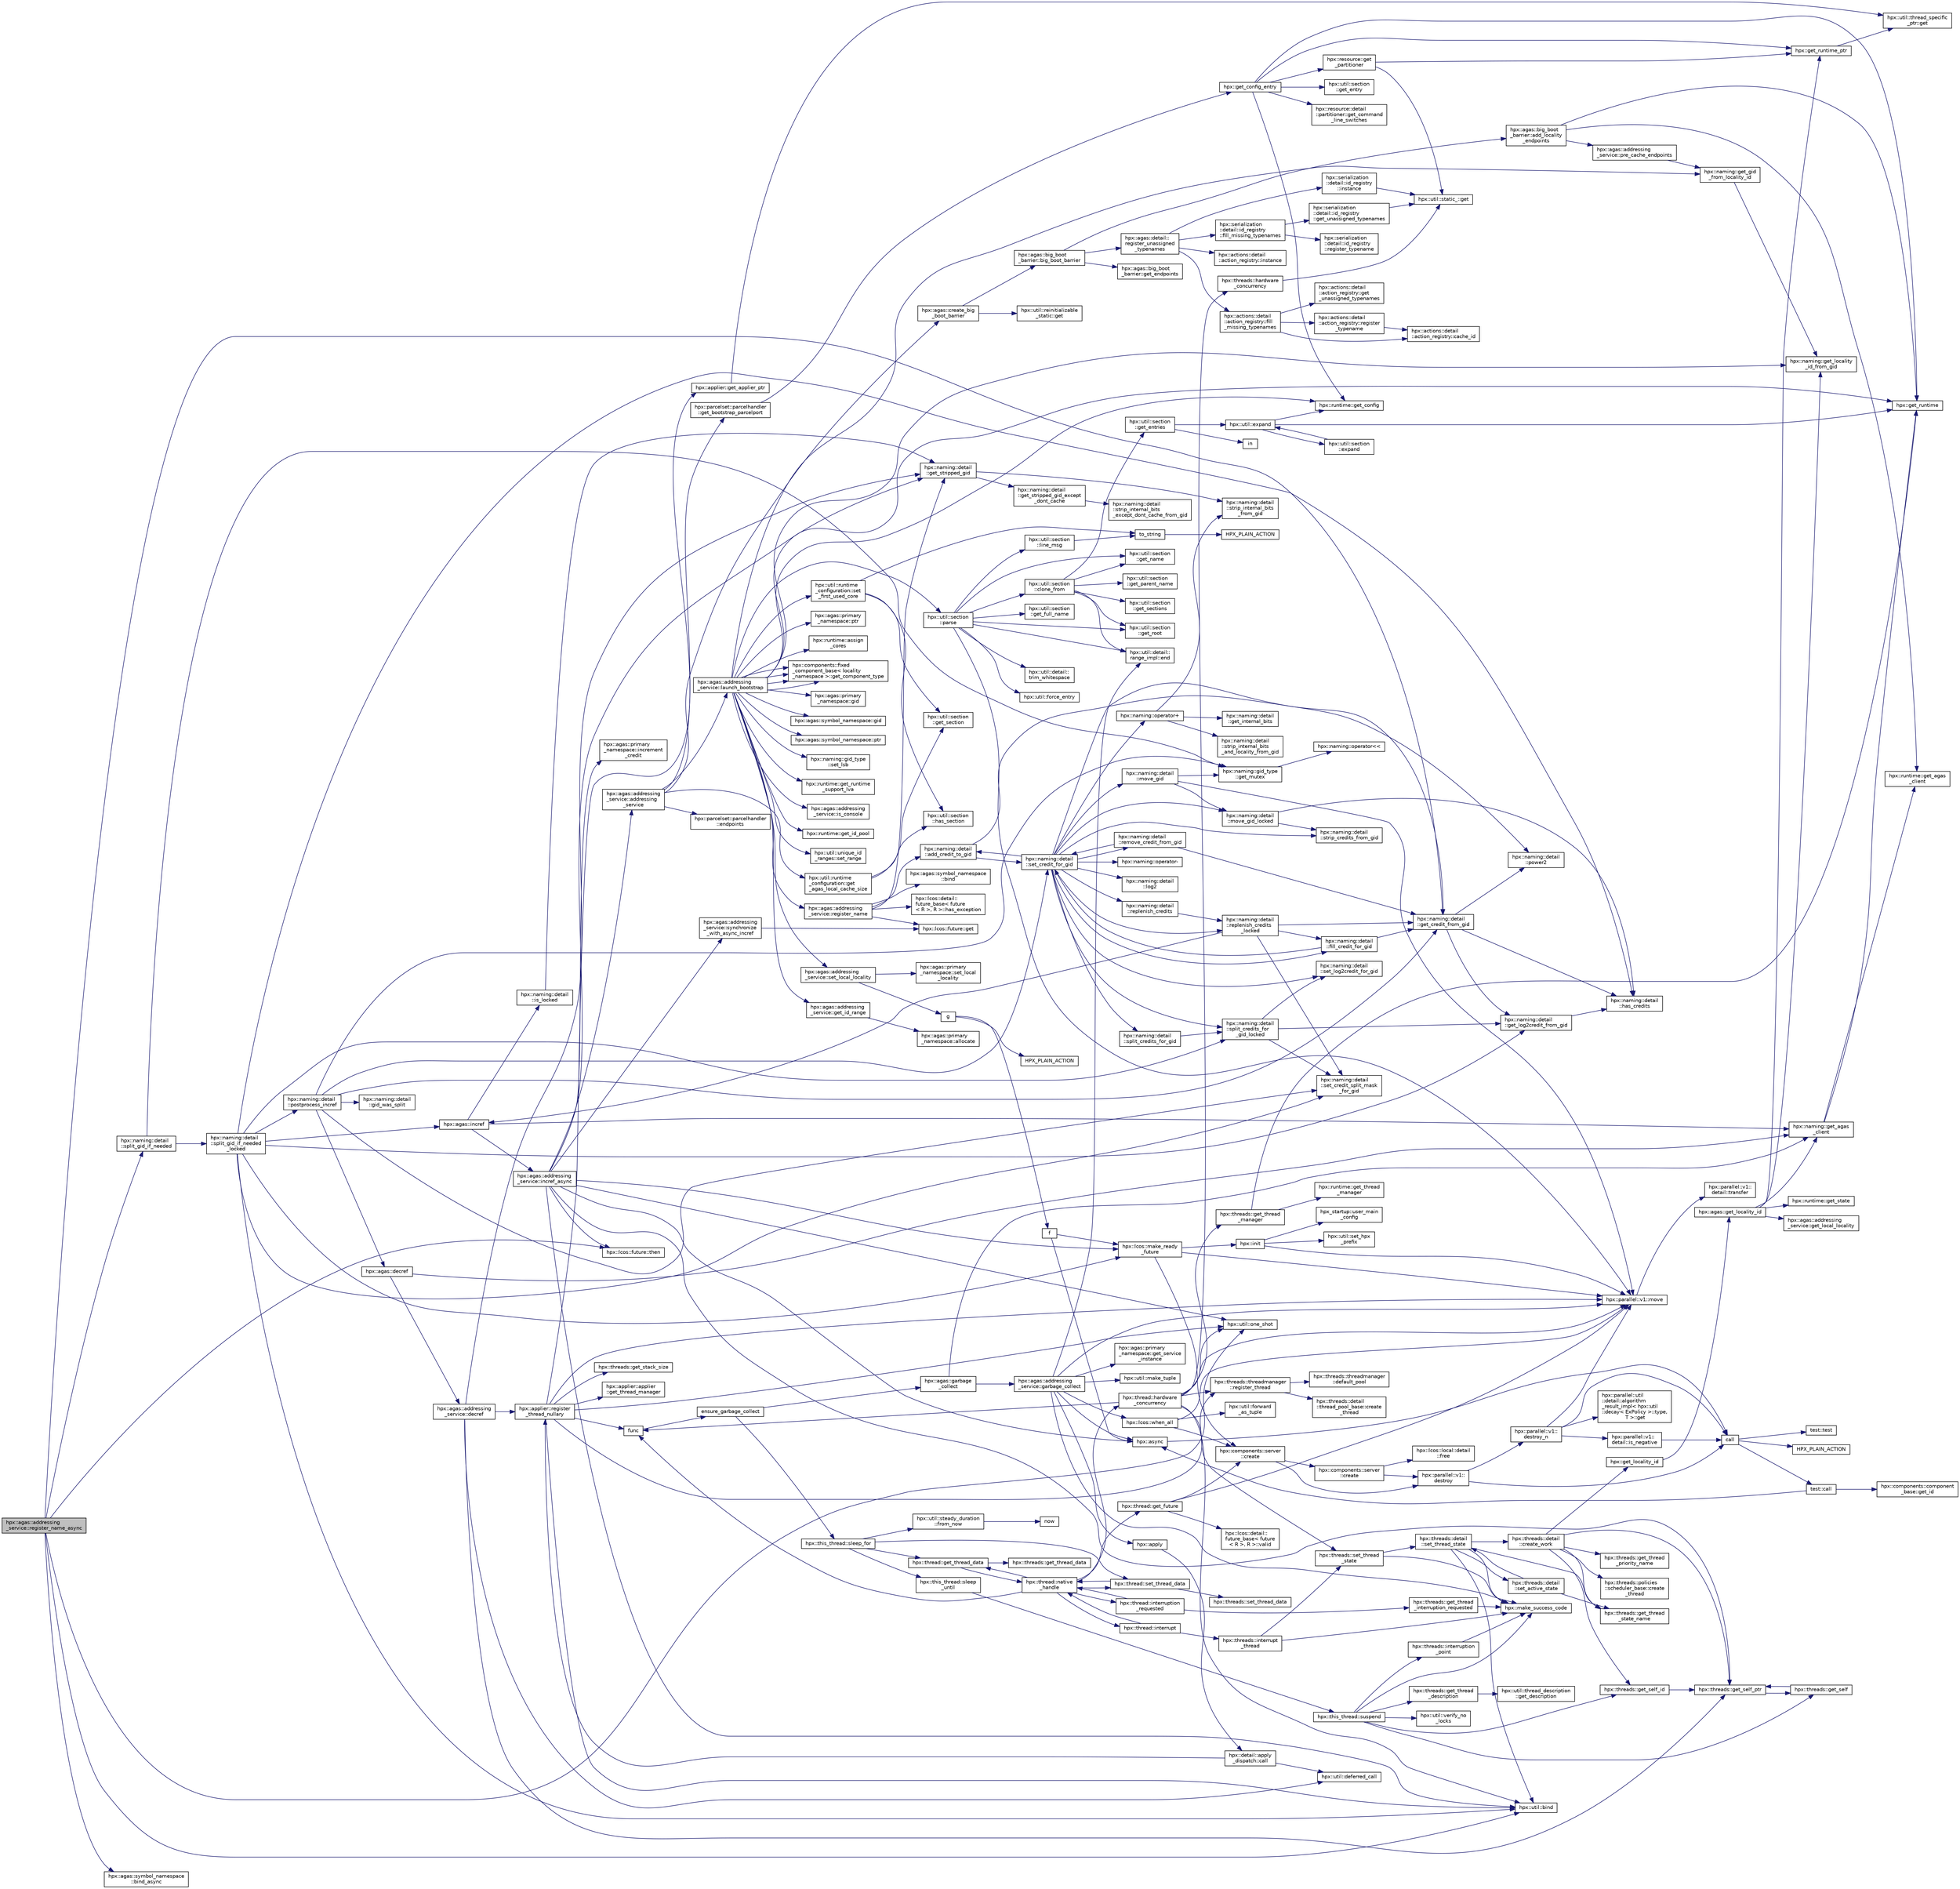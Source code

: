 digraph "hpx::agas::addressing_service::register_name_async"
{
  edge [fontname="Helvetica",fontsize="10",labelfontname="Helvetica",labelfontsize="10"];
  node [fontname="Helvetica",fontsize="10",shape=record];
  rankdir="LR";
  Node5585 [label="hpx::agas::addressing\l_service::register_name_async",height=0.2,width=0.4,color="black", fillcolor="grey75", style="filled", fontcolor="black"];
  Node5585 -> Node5586 [color="midnightblue",fontsize="10",style="solid",fontname="Helvetica"];
  Node5586 [label="hpx::naming::detail\l::split_gid_if_needed",height=0.2,width=0.4,color="black", fillcolor="white", style="filled",URL="$d5/d18/namespacehpx_1_1naming_1_1detail.html#a106949fcb9087fb6bdca67d048d6568f"];
  Node5586 -> Node5587 [color="midnightblue",fontsize="10",style="solid",fontname="Helvetica"];
  Node5587 [label="hpx::naming::gid_type\l::get_mutex",height=0.2,width=0.4,color="black", fillcolor="white", style="filled",URL="$d3/d67/structhpx_1_1naming_1_1gid__type.html#a25f1f7d247b4ec6e77e577400bbbc18f"];
  Node5587 -> Node5588 [color="midnightblue",fontsize="10",style="solid",fontname="Helvetica"];
  Node5588 [label="hpx::naming::operator\<\<",height=0.2,width=0.4,color="black", fillcolor="white", style="filled",URL="$d4/dc9/namespacehpx_1_1naming.html#ad9103d927583be9fcc218e045ad2a6e6"];
  Node5586 -> Node5589 [color="midnightblue",fontsize="10",style="solid",fontname="Helvetica"];
  Node5589 [label="hpx::naming::detail\l::split_gid_if_needed\l_locked",height=0.2,width=0.4,color="black", fillcolor="white", style="filled",URL="$d5/d18/namespacehpx_1_1naming_1_1detail.html#a8a41d874bb719f702a76d483293d9d56"];
  Node5589 -> Node5590 [color="midnightblue",fontsize="10",style="solid",fontname="Helvetica"];
  Node5590 [label="hpx::naming::detail\l::has_credits",height=0.2,width=0.4,color="black", fillcolor="white", style="filled",URL="$d5/d18/namespacehpx_1_1naming_1_1detail.html#afb823cf706d95f298c25af22fe39653b"];
  Node5589 -> Node5591 [color="midnightblue",fontsize="10",style="solid",fontname="Helvetica"];
  Node5591 [label="hpx::naming::detail\l::get_log2credit_from_gid",height=0.2,width=0.4,color="black", fillcolor="white", style="filled",URL="$d5/d18/namespacehpx_1_1naming_1_1detail.html#a65b5a75f9576e0c15d372d20f0ed37d0"];
  Node5591 -> Node5590 [color="midnightblue",fontsize="10",style="solid",fontname="Helvetica"];
  Node5589 -> Node5592 [color="midnightblue",fontsize="10",style="solid",fontname="Helvetica"];
  Node5592 [label="hpx::naming::detail\l::set_credit_split_mask\l_for_gid",height=0.2,width=0.4,color="black", fillcolor="white", style="filled",URL="$d5/d18/namespacehpx_1_1naming_1_1detail.html#a514fb4fd603d267bd438c27ea2fb1e7d"];
  Node5589 -> Node5593 [color="midnightblue",fontsize="10",style="solid",fontname="Helvetica"];
  Node5593 [label="hpx::agas::incref",height=0.2,width=0.4,color="black", fillcolor="white", style="filled",URL="$dc/d54/namespacehpx_1_1agas.html#aad81d2ea721c1a5692e243ef07bf164f"];
  Node5593 -> Node5594 [color="midnightblue",fontsize="10",style="solid",fontname="Helvetica"];
  Node5594 [label="hpx::naming::detail\l::is_locked",height=0.2,width=0.4,color="black", fillcolor="white", style="filled",URL="$d5/d18/namespacehpx_1_1naming_1_1detail.html#a721ab5a11bd11a37b0c905ea3fe0a6d7"];
  Node5594 -> Node5595 [color="midnightblue",fontsize="10",style="solid",fontname="Helvetica"];
  Node5595 [label="hpx::naming::detail\l::get_stripped_gid",height=0.2,width=0.4,color="black", fillcolor="white", style="filled",URL="$d5/d18/namespacehpx_1_1naming_1_1detail.html#ad3a849cb7ebd5dccf9aefadccc21dd89"];
  Node5595 -> Node5596 [color="midnightblue",fontsize="10",style="solid",fontname="Helvetica"];
  Node5596 [label="hpx::naming::detail\l::strip_internal_bits\l_from_gid",height=0.2,width=0.4,color="black", fillcolor="white", style="filled",URL="$d5/d18/namespacehpx_1_1naming_1_1detail.html#a95cca4d4bc82a9da3e804b225b03dfaf"];
  Node5595 -> Node5597 [color="midnightblue",fontsize="10",style="solid",fontname="Helvetica"];
  Node5597 [label="hpx::naming::detail\l::get_stripped_gid_except\l_dont_cache",height=0.2,width=0.4,color="black", fillcolor="white", style="filled",URL="$d5/d18/namespacehpx_1_1naming_1_1detail.html#a1ab848588112d0f7fac377a15692c9cc"];
  Node5597 -> Node5598 [color="midnightblue",fontsize="10",style="solid",fontname="Helvetica"];
  Node5598 [label="hpx::naming::detail\l::strip_internal_bits\l_except_dont_cache_from_gid",height=0.2,width=0.4,color="black", fillcolor="white", style="filled",URL="$d5/d18/namespacehpx_1_1naming_1_1detail.html#aabeb51a92376c6bfb9cf31bf9ff0c4cc"];
  Node5593 -> Node5599 [color="midnightblue",fontsize="10",style="solid",fontname="Helvetica"];
  Node5599 [label="hpx::naming::get_agas\l_client",height=0.2,width=0.4,color="black", fillcolor="white", style="filled",URL="$d4/dc9/namespacehpx_1_1naming.html#a0408fffd5d34b620712a801b0ae3b032"];
  Node5599 -> Node5600 [color="midnightblue",fontsize="10",style="solid",fontname="Helvetica"];
  Node5600 [label="hpx::get_runtime",height=0.2,width=0.4,color="black", fillcolor="white", style="filled",URL="$d8/d83/namespacehpx.html#aef902cc6c7dd3b9fbadf34d1e850a070"];
  Node5599 -> Node5601 [color="midnightblue",fontsize="10",style="solid",fontname="Helvetica"];
  Node5601 [label="hpx::runtime::get_agas\l_client",height=0.2,width=0.4,color="black", fillcolor="white", style="filled",URL="$d0/d7b/classhpx_1_1runtime.html#aeb5dddd30d6b9861669af8ad44d1a96a"];
  Node5593 -> Node5602 [color="midnightblue",fontsize="10",style="solid",fontname="Helvetica"];
  Node5602 [label="hpx::agas::addressing\l_service::incref_async",height=0.2,width=0.4,color="black", fillcolor="white", style="filled",URL="$db/d58/structhpx_1_1agas_1_1addressing__service.html#adae9df2634cf648f129f203c3678c1c1",tooltip="Increment the global reference count for the given id. "];
  Node5602 -> Node5595 [color="midnightblue",fontsize="10",style="solid",fontname="Helvetica"];
  Node5602 -> Node5603 [color="midnightblue",fontsize="10",style="solid",fontname="Helvetica"];
  Node5603 [label="hpx::threads::get_self_ptr",height=0.2,width=0.4,color="black", fillcolor="white", style="filled",URL="$d7/d28/namespacehpx_1_1threads.html#a22877ae347ad884cde3a51397dad6c53"];
  Node5603 -> Node5604 [color="midnightblue",fontsize="10",style="solid",fontname="Helvetica"];
  Node5604 [label="hpx::threads::get_self",height=0.2,width=0.4,color="black", fillcolor="white", style="filled",URL="$d7/d28/namespacehpx_1_1threads.html#a07daf4d6d29233f20d66d41ab7b5b8e8"];
  Node5604 -> Node5603 [color="midnightblue",fontsize="10",style="solid",fontname="Helvetica"];
  Node5602 -> Node5605 [color="midnightblue",fontsize="10",style="solid",fontname="Helvetica"];
  Node5605 [label="hpx::agas::addressing\l_service::addressing\l_service",height=0.2,width=0.4,color="black", fillcolor="white", style="filled",URL="$db/d58/structhpx_1_1agas_1_1addressing__service.html#a4cd885b12c530009f44f7372c197d54f"];
  Node5605 -> Node5606 [color="midnightblue",fontsize="10",style="solid",fontname="Helvetica"];
  Node5606 [label="hpx::util::runtime\l_configuration::get\l_agas_local_cache_size",height=0.2,width=0.4,color="black", fillcolor="white", style="filled",URL="$d8/d70/classhpx_1_1util_1_1runtime__configuration.html#a5fc409d10bc5e063fde7992fb2d8eefe"];
  Node5606 -> Node5607 [color="midnightblue",fontsize="10",style="solid",fontname="Helvetica"];
  Node5607 [label="hpx::util::section\l::has_section",height=0.2,width=0.4,color="black", fillcolor="white", style="filled",URL="$dd/de4/classhpx_1_1util_1_1section.html#a2ef0091925e5c2e3fda235bff644cdb4"];
  Node5606 -> Node5608 [color="midnightblue",fontsize="10",style="solid",fontname="Helvetica"];
  Node5608 [label="hpx::util::section\l::get_section",height=0.2,width=0.4,color="black", fillcolor="white", style="filled",URL="$dd/de4/classhpx_1_1util_1_1section.html#a3506cc01fb5453b2176f4747352c5517"];
  Node5605 -> Node5609 [color="midnightblue",fontsize="10",style="solid",fontname="Helvetica"];
  Node5609 [label="hpx::parcelset::parcelhandler\l::get_bootstrap_parcelport",height=0.2,width=0.4,color="black", fillcolor="white", style="filled",URL="$d4/d2f/classhpx_1_1parcelset_1_1parcelhandler.html#aac412291f000080f2496f288b97b7859"];
  Node5609 -> Node5610 [color="midnightblue",fontsize="10",style="solid",fontname="Helvetica"];
  Node5610 [label="hpx::get_config_entry",height=0.2,width=0.4,color="black", fillcolor="white", style="filled",URL="$d8/d83/namespacehpx.html#a097240e6744bc8905f708932da401835",tooltip="Retrieve the string value of a configuration entry given by key. "];
  Node5610 -> Node5611 [color="midnightblue",fontsize="10",style="solid",fontname="Helvetica"];
  Node5611 [label="hpx::get_runtime_ptr",height=0.2,width=0.4,color="black", fillcolor="white", style="filled",URL="$d8/d83/namespacehpx.html#af29daf2bb3e01b4d6495a1742b6cce64"];
  Node5611 -> Node5612 [color="midnightblue",fontsize="10",style="solid",fontname="Helvetica"];
  Node5612 [label="hpx::util::thread_specific\l_ptr::get",height=0.2,width=0.4,color="black", fillcolor="white", style="filled",URL="$d4/d4c/structhpx_1_1util_1_1thread__specific__ptr.html#a3b27d8520710478aa41d1f74206bdba9"];
  Node5610 -> Node5600 [color="midnightblue",fontsize="10",style="solid",fontname="Helvetica"];
  Node5610 -> Node5613 [color="midnightblue",fontsize="10",style="solid",fontname="Helvetica"];
  Node5613 [label="hpx::runtime::get_config",height=0.2,width=0.4,color="black", fillcolor="white", style="filled",URL="$d0/d7b/classhpx_1_1runtime.html#a0bfe0241e54b1fe1dd4ec181d944de43",tooltip="access configuration information "];
  Node5610 -> Node5614 [color="midnightblue",fontsize="10",style="solid",fontname="Helvetica"];
  Node5614 [label="hpx::util::section\l::get_entry",height=0.2,width=0.4,color="black", fillcolor="white", style="filled",URL="$dd/de4/classhpx_1_1util_1_1section.html#a02ac2ca2a4490347405dec03df46af88"];
  Node5610 -> Node5615 [color="midnightblue",fontsize="10",style="solid",fontname="Helvetica"];
  Node5615 [label="hpx::resource::get\l_partitioner",height=0.2,width=0.4,color="black", fillcolor="white", style="filled",URL="$dd/da5/namespacehpx_1_1resource.html#af91354c369d9a22a00581d6b6da7d0ee"];
  Node5615 -> Node5616 [color="midnightblue",fontsize="10",style="solid",fontname="Helvetica"];
  Node5616 [label="hpx::util::static_::get",height=0.2,width=0.4,color="black", fillcolor="white", style="filled",URL="$d3/dbb/structhpx_1_1util_1_1static__.html#a2967c633948a3bf17a3b5405ef5a8318"];
  Node5615 -> Node5611 [color="midnightblue",fontsize="10",style="solid",fontname="Helvetica"];
  Node5610 -> Node5617 [color="midnightblue",fontsize="10",style="solid",fontname="Helvetica"];
  Node5617 [label="hpx::resource::detail\l::partitioner::get_command\l_line_switches",height=0.2,width=0.4,color="black", fillcolor="white", style="filled",URL="$d0/dab/classhpx_1_1resource_1_1detail_1_1partitioner.html#a16fe01dd59b2c89bd556788b5713522e"];
  Node5605 -> Node5618 [color="midnightblue",fontsize="10",style="solid",fontname="Helvetica"];
  Node5618 [label="hpx::agas::create_big\l_boot_barrier",height=0.2,width=0.4,color="black", fillcolor="white", style="filled",URL="$dc/d54/namespacehpx_1_1agas.html#a272f64deb448ea9613501a5b3458a57f"];
  Node5618 -> Node5619 [color="midnightblue",fontsize="10",style="solid",fontname="Helvetica"];
  Node5619 [label="hpx::util::reinitializable\l_static::get",height=0.2,width=0.4,color="black", fillcolor="white", style="filled",URL="$d2/db7/structhpx_1_1util_1_1reinitializable__static.html#a2c616d22a193ed9d3b0b58d4203b3809"];
  Node5618 -> Node5620 [color="midnightblue",fontsize="10",style="solid",fontname="Helvetica"];
  Node5620 [label="hpx::agas::big_boot\l_barrier::big_boot_barrier",height=0.2,width=0.4,color="black", fillcolor="white", style="filled",URL="$d8/db6/structhpx_1_1agas_1_1big__boot__barrier.html#ab00f39b77e1ae054dddeab796ac49a07"];
  Node5620 -> Node5621 [color="midnightblue",fontsize="10",style="solid",fontname="Helvetica"];
  Node5621 [label="hpx::agas::detail::\lregister_unassigned\l_typenames",height=0.2,width=0.4,color="black", fillcolor="white", style="filled",URL="$dd/dd0/namespacehpx_1_1agas_1_1detail.html#a69a4d9fbe321b26f2eeeacaae98c05bb"];
  Node5621 -> Node5622 [color="midnightblue",fontsize="10",style="solid",fontname="Helvetica"];
  Node5622 [label="hpx::serialization\l::detail::id_registry\l::instance",height=0.2,width=0.4,color="black", fillcolor="white", style="filled",URL="$dc/d9a/classhpx_1_1serialization_1_1detail_1_1id__registry.html#ab5118609f28337b2a71e7ac63399a2dc"];
  Node5622 -> Node5616 [color="midnightblue",fontsize="10",style="solid",fontname="Helvetica"];
  Node5621 -> Node5623 [color="midnightblue",fontsize="10",style="solid",fontname="Helvetica"];
  Node5623 [label="hpx::serialization\l::detail::id_registry\l::fill_missing_typenames",height=0.2,width=0.4,color="black", fillcolor="white", style="filled",URL="$dc/d9a/classhpx_1_1serialization_1_1detail_1_1id__registry.html#a80cd98a900de5a5347cf51ab710ed1be"];
  Node5623 -> Node5624 [color="midnightblue",fontsize="10",style="solid",fontname="Helvetica"];
  Node5624 [label="hpx::serialization\l::detail::id_registry\l::get_unassigned_typenames",height=0.2,width=0.4,color="black", fillcolor="white", style="filled",URL="$dc/d9a/classhpx_1_1serialization_1_1detail_1_1id__registry.html#a667f38001517e0031e3421b1f6719baf"];
  Node5624 -> Node5616 [color="midnightblue",fontsize="10",style="solid",fontname="Helvetica"];
  Node5623 -> Node5625 [color="midnightblue",fontsize="10",style="solid",fontname="Helvetica"];
  Node5625 [label="hpx::serialization\l::detail::id_registry\l::register_typename",height=0.2,width=0.4,color="black", fillcolor="white", style="filled",URL="$dc/d9a/classhpx_1_1serialization_1_1detail_1_1id__registry.html#a3ecf46288bd104ca800605842a269fd6"];
  Node5621 -> Node5626 [color="midnightblue",fontsize="10",style="solid",fontname="Helvetica"];
  Node5626 [label="hpx::actions::detail\l::action_registry::instance",height=0.2,width=0.4,color="black", fillcolor="white", style="filled",URL="$d6/d07/structhpx_1_1actions_1_1detail_1_1action__registry.html#a4d8a8074f8a91fdc5a62e8067ef6472c"];
  Node5621 -> Node5627 [color="midnightblue",fontsize="10",style="solid",fontname="Helvetica"];
  Node5627 [label="hpx::actions::detail\l::action_registry::fill\l_missing_typenames",height=0.2,width=0.4,color="black", fillcolor="white", style="filled",URL="$d6/d07/structhpx_1_1actions_1_1detail_1_1action__registry.html#ad0b2659af6636d76d4b39d64eac81e3c"];
  Node5627 -> Node5628 [color="midnightblue",fontsize="10",style="solid",fontname="Helvetica"];
  Node5628 [label="hpx::actions::detail\l::action_registry::get\l_unassigned_typenames",height=0.2,width=0.4,color="black", fillcolor="white", style="filled",URL="$d6/d07/structhpx_1_1actions_1_1detail_1_1action__registry.html#a5216619c74ba5ee2d7a82626fe3f42cd"];
  Node5627 -> Node5629 [color="midnightblue",fontsize="10",style="solid",fontname="Helvetica"];
  Node5629 [label="hpx::actions::detail\l::action_registry::register\l_typename",height=0.2,width=0.4,color="black", fillcolor="white", style="filled",URL="$d6/d07/structhpx_1_1actions_1_1detail_1_1action__registry.html#a7352d14b8ad4d97a880c8ff247f0e04a"];
  Node5629 -> Node5630 [color="midnightblue",fontsize="10",style="solid",fontname="Helvetica"];
  Node5630 [label="hpx::actions::detail\l::action_registry::cache_id",height=0.2,width=0.4,color="black", fillcolor="white", style="filled",URL="$d6/d07/structhpx_1_1actions_1_1detail_1_1action__registry.html#a241539d91aa05a0cb41e6949b4f7ffb6"];
  Node5627 -> Node5630 [color="midnightblue",fontsize="10",style="solid",fontname="Helvetica"];
  Node5620 -> Node5631 [color="midnightblue",fontsize="10",style="solid",fontname="Helvetica"];
  Node5631 [label="hpx::agas::big_boot\l_barrier::add_locality\l_endpoints",height=0.2,width=0.4,color="black", fillcolor="white", style="filled",URL="$d8/db6/structhpx_1_1agas_1_1big__boot__barrier.html#aedb4d5066f5ee188b4b2e7476bde8f35"];
  Node5631 -> Node5600 [color="midnightblue",fontsize="10",style="solid",fontname="Helvetica"];
  Node5631 -> Node5601 [color="midnightblue",fontsize="10",style="solid",fontname="Helvetica"];
  Node5631 -> Node5632 [color="midnightblue",fontsize="10",style="solid",fontname="Helvetica"];
  Node5632 [label="hpx::agas::addressing\l_service::pre_cache_endpoints",height=0.2,width=0.4,color="black", fillcolor="white", style="filled",URL="$db/d58/structhpx_1_1agas_1_1addressing__service.html#a9384e7f70c49705ea11e55718c144ee4"];
  Node5632 -> Node5633 [color="midnightblue",fontsize="10",style="solid",fontname="Helvetica"];
  Node5633 [label="hpx::naming::get_gid\l_from_locality_id",height=0.2,width=0.4,color="black", fillcolor="white", style="filled",URL="$d4/dc9/namespacehpx_1_1naming.html#ae50a3ecdb5854b6a25a556ebc9830541"];
  Node5633 -> Node5634 [color="midnightblue",fontsize="10",style="solid",fontname="Helvetica"];
  Node5634 [label="hpx::naming::get_locality\l_id_from_gid",height=0.2,width=0.4,color="black", fillcolor="white", style="filled",URL="$d4/dc9/namespacehpx_1_1naming.html#a7fd43037784560bd04fda9b49e33529f"];
  Node5620 -> Node5635 [color="midnightblue",fontsize="10",style="solid",fontname="Helvetica"];
  Node5635 [label="hpx::agas::big_boot\l_barrier::get_endpoints",height=0.2,width=0.4,color="black", fillcolor="white", style="filled",URL="$d8/db6/structhpx_1_1agas_1_1big__boot__barrier.html#a019606b912a47e77062cd7de28adb428"];
  Node5605 -> Node5636 [color="midnightblue",fontsize="10",style="solid",fontname="Helvetica"];
  Node5636 [label="hpx::parcelset::parcelhandler\l::endpoints",height=0.2,width=0.4,color="black", fillcolor="white", style="filled",URL="$d4/d2f/classhpx_1_1parcelset_1_1parcelhandler.html#a7a79973ee047c9a655e7517b89d78558",tooltip="return the endpoints associated with this parcelhandler "];
  Node5605 -> Node5637 [color="midnightblue",fontsize="10",style="solid",fontname="Helvetica"];
  Node5637 [label="hpx::agas::addressing\l_service::launch_bootstrap",height=0.2,width=0.4,color="black", fillcolor="white", style="filled",URL="$db/d58/structhpx_1_1agas_1_1addressing__service.html#a664380be3597d3ca31677b2ae5800e76"];
  Node5637 -> Node5638 [color="midnightblue",fontsize="10",style="solid",fontname="Helvetica"];
  Node5638 [label="hpx::agas::primary\l_namespace::ptr",height=0.2,width=0.4,color="black", fillcolor="white", style="filled",URL="$d1/d43/structhpx_1_1agas_1_1primary__namespace.html#a977601f2c79f10b3aef3db56fb3aad0d"];
  Node5637 -> Node5600 [color="midnightblue",fontsize="10",style="solid",fontname="Helvetica"];
  Node5637 -> Node5633 [color="midnightblue",fontsize="10",style="solid",fontname="Helvetica"];
  Node5637 -> Node5639 [color="midnightblue",fontsize="10",style="solid",fontname="Helvetica"];
  Node5639 [label="hpx::agas::addressing\l_service::set_local_locality",height=0.2,width=0.4,color="black", fillcolor="white", style="filled",URL="$db/d58/structhpx_1_1agas_1_1addressing__service.html#a262a9982f31caacd5c605b643f2cc081"];
  Node5639 -> Node5640 [color="midnightblue",fontsize="10",style="solid",fontname="Helvetica"];
  Node5640 [label="g",height=0.2,width=0.4,color="black", fillcolor="white", style="filled",URL="$da/d17/cxx11__noexcept_8cpp.html#a96f5ebe659f57f5faa7343c54f8ea39a"];
  Node5640 -> Node5641 [color="midnightblue",fontsize="10",style="solid",fontname="Helvetica"];
  Node5641 [label="f",height=0.2,width=0.4,color="black", fillcolor="white", style="filled",URL="$d4/d13/async__unwrap__1037_8cpp.html#a02a6b0b4f77af9f69a841dc8262b0cd0"];
  Node5641 -> Node5642 [color="midnightblue",fontsize="10",style="solid",fontname="Helvetica"];
  Node5642 [label="hpx::async",height=0.2,width=0.4,color="black", fillcolor="white", style="filled",URL="$d8/d83/namespacehpx.html#acb7d8e37b73b823956ce144f9a57eaa4"];
  Node5642 -> Node5643 [color="midnightblue",fontsize="10",style="solid",fontname="Helvetica"];
  Node5643 [label="call",height=0.2,width=0.4,color="black", fillcolor="white", style="filled",URL="$d2/d67/promise__1620_8cpp.html#a58357f0b82bc761e1d0b9091ed563a70"];
  Node5643 -> Node5644 [color="midnightblue",fontsize="10",style="solid",fontname="Helvetica"];
  Node5644 [label="test::test",height=0.2,width=0.4,color="black", fillcolor="white", style="filled",URL="$d8/d89/structtest.html#ab42d5ece712d716b04cb3f686f297a26"];
  Node5643 -> Node5645 [color="midnightblue",fontsize="10",style="solid",fontname="Helvetica"];
  Node5645 [label="HPX_PLAIN_ACTION",height=0.2,width=0.4,color="black", fillcolor="white", style="filled",URL="$d2/d67/promise__1620_8cpp.html#ab96aab827a4b1fcaf66cfe0ba83fef23"];
  Node5643 -> Node5646 [color="midnightblue",fontsize="10",style="solid",fontname="Helvetica"];
  Node5646 [label="test::call",height=0.2,width=0.4,color="black", fillcolor="white", style="filled",URL="$d8/d89/structtest.html#aeb29e7ed6518b9426ccf1344c52620ae"];
  Node5646 -> Node5642 [color="midnightblue",fontsize="10",style="solid",fontname="Helvetica"];
  Node5646 -> Node5647 [color="midnightblue",fontsize="10",style="solid",fontname="Helvetica"];
  Node5647 [label="hpx::components::component\l_base::get_id",height=0.2,width=0.4,color="black", fillcolor="white", style="filled",URL="$d2/de6/classhpx_1_1components_1_1component__base.html#a4c8fd93514039bdf01c48d66d82b19cd"];
  Node5641 -> Node5648 [color="midnightblue",fontsize="10",style="solid",fontname="Helvetica"];
  Node5648 [label="hpx::lcos::make_ready\l_future",height=0.2,width=0.4,color="black", fillcolor="white", style="filled",URL="$d2/dc9/namespacehpx_1_1lcos.html#a42997564ddfde91d475b8a2cea8f53e4"];
  Node5648 -> Node5649 [color="midnightblue",fontsize="10",style="solid",fontname="Helvetica"];
  Node5649 [label="hpx::init",height=0.2,width=0.4,color="black", fillcolor="white", style="filled",URL="$d8/d83/namespacehpx.html#a3c694ea960b47c56b33351ba16e3d76b",tooltip="Main entry point for launching the HPX runtime system. "];
  Node5649 -> Node5650 [color="midnightblue",fontsize="10",style="solid",fontname="Helvetica"];
  Node5650 [label="hpx::util::set_hpx\l_prefix",height=0.2,width=0.4,color="black", fillcolor="white", style="filled",URL="$df/dad/namespacehpx_1_1util.html#ae40a23c1ba0a48d9304dcf717a95793e"];
  Node5649 -> Node5651 [color="midnightblue",fontsize="10",style="solid",fontname="Helvetica"];
  Node5651 [label="hpx_startup::user_main\l_config",height=0.2,width=0.4,color="black", fillcolor="white", style="filled",URL="$d3/dd2/namespacehpx__startup.html#aaac571d88bd3912a4225a23eb3261637"];
  Node5649 -> Node5652 [color="midnightblue",fontsize="10",style="solid",fontname="Helvetica"];
  Node5652 [label="hpx::parallel::v1::move",height=0.2,width=0.4,color="black", fillcolor="white", style="filled",URL="$db/db9/namespacehpx_1_1parallel_1_1v1.html#aa7c4ede081ce786c9d1eb1adff495cfc"];
  Node5652 -> Node5653 [color="midnightblue",fontsize="10",style="solid",fontname="Helvetica"];
  Node5653 [label="hpx::parallel::v1::\ldetail::transfer",height=0.2,width=0.4,color="black", fillcolor="white", style="filled",URL="$d2/ddd/namespacehpx_1_1parallel_1_1v1_1_1detail.html#ab1b56a05e1885ca7cc7ffa1804dd2f3c"];
  Node5648 -> Node5654 [color="midnightblue",fontsize="10",style="solid",fontname="Helvetica"];
  Node5654 [label="hpx::components::server\l::create",height=0.2,width=0.4,color="black", fillcolor="white", style="filled",URL="$d2/da2/namespacehpx_1_1components_1_1server.html#ac776c89f3d68ceb910e8cee9fa937ab4",tooltip="Create arrays of components using their default constructor. "];
  Node5654 -> Node5655 [color="midnightblue",fontsize="10",style="solid",fontname="Helvetica"];
  Node5655 [label="hpx::components::server\l::create",height=0.2,width=0.4,color="black", fillcolor="white", style="filled",URL="$d2/da2/namespacehpx_1_1components_1_1server.html#a77d26de181c97b444565e230577981bd"];
  Node5655 -> Node5656 [color="midnightblue",fontsize="10",style="solid",fontname="Helvetica"];
  Node5656 [label="hpx::lcos::local::detail\l::free",height=0.2,width=0.4,color="black", fillcolor="white", style="filled",URL="$d4/dcb/namespacehpx_1_1lcos_1_1local_1_1detail.html#a55a940f019734e9bb045dc123cd80e48"];
  Node5655 -> Node5657 [color="midnightblue",fontsize="10",style="solid",fontname="Helvetica"];
  Node5657 [label="hpx::parallel::v1::\ldestroy",height=0.2,width=0.4,color="black", fillcolor="white", style="filled",URL="$db/db9/namespacehpx_1_1parallel_1_1v1.html#acf303558375048e8a7cc9a2c2e09477f"];
  Node5657 -> Node5643 [color="midnightblue",fontsize="10",style="solid",fontname="Helvetica"];
  Node5657 -> Node5658 [color="midnightblue",fontsize="10",style="solid",fontname="Helvetica"];
  Node5658 [label="hpx::parallel::v1::\ldestroy_n",height=0.2,width=0.4,color="black", fillcolor="white", style="filled",URL="$db/db9/namespacehpx_1_1parallel_1_1v1.html#a71d0691132a300690163f5636bcd5bd3"];
  Node5658 -> Node5659 [color="midnightblue",fontsize="10",style="solid",fontname="Helvetica"];
  Node5659 [label="hpx::parallel::v1::\ldetail::is_negative",height=0.2,width=0.4,color="black", fillcolor="white", style="filled",URL="$d2/ddd/namespacehpx_1_1parallel_1_1v1_1_1detail.html#adf2e40fc4b20ad0fd442ee3118a4d527"];
  Node5659 -> Node5643 [color="midnightblue",fontsize="10",style="solid",fontname="Helvetica"];
  Node5658 -> Node5660 [color="midnightblue",fontsize="10",style="solid",fontname="Helvetica"];
  Node5660 [label="hpx::parallel::util\l::detail::algorithm\l_result_impl\< hpx::util\l::decay\< ExPolicy \>::type,\l T \>::get",height=0.2,width=0.4,color="black", fillcolor="white", style="filled",URL="$d2/d42/structhpx_1_1parallel_1_1util_1_1detail_1_1algorithm__result__impl.html#ab5b051e8ec74eff5e0e62fd63f5d377e"];
  Node5658 -> Node5652 [color="midnightblue",fontsize="10",style="solid",fontname="Helvetica"];
  Node5658 -> Node5643 [color="midnightblue",fontsize="10",style="solid",fontname="Helvetica"];
  Node5654 -> Node5657 [color="midnightblue",fontsize="10",style="solid",fontname="Helvetica"];
  Node5648 -> Node5652 [color="midnightblue",fontsize="10",style="solid",fontname="Helvetica"];
  Node5640 -> Node5661 [color="midnightblue",fontsize="10",style="solid",fontname="Helvetica"];
  Node5661 [label="HPX_PLAIN_ACTION",height=0.2,width=0.4,color="black", fillcolor="white", style="filled",URL="$d4/d13/async__unwrap__1037_8cpp.html#ab5991a65409f0229f564e4935bd7b979"];
  Node5639 -> Node5662 [color="midnightblue",fontsize="10",style="solid",fontname="Helvetica"];
  Node5662 [label="hpx::agas::primary\l_namespace::set_local\l_locality",height=0.2,width=0.4,color="black", fillcolor="white", style="filled",URL="$d1/d43/structhpx_1_1agas_1_1primary__namespace.html#aef9509edfa957ff39e62a2963e7307a9"];
  Node5637 -> Node5663 [color="midnightblue",fontsize="10",style="solid",fontname="Helvetica"];
  Node5663 [label="hpx::runtime::assign\l_cores",height=0.2,width=0.4,color="black", fillcolor="white", style="filled",URL="$d0/d7b/classhpx_1_1runtime.html#ad18888b79a4c00c211acb866abf8c750"];
  Node5637 -> Node5613 [color="midnightblue",fontsize="10",style="solid",fontname="Helvetica"];
  Node5637 -> Node5664 [color="midnightblue",fontsize="10",style="solid",fontname="Helvetica"];
  Node5664 [label="hpx::util::runtime\l_configuration::set\l_first_used_core",height=0.2,width=0.4,color="black", fillcolor="white", style="filled",URL="$d8/d70/classhpx_1_1util_1_1runtime__configuration.html#af1c585ee36a9c0503a013faaa08ad398"];
  Node5664 -> Node5607 [color="midnightblue",fontsize="10",style="solid",fontname="Helvetica"];
  Node5664 -> Node5608 [color="midnightblue",fontsize="10",style="solid",fontname="Helvetica"];
  Node5664 -> Node5665 [color="midnightblue",fontsize="10",style="solid",fontname="Helvetica"];
  Node5665 [label="to_string",height=0.2,width=0.4,color="black", fillcolor="white", style="filled",URL="$d4/d2c/make__continuation__1615_8cpp.html#acbdae3e81403e1ffc527c18dc1cd51dd"];
  Node5665 -> Node5666 [color="midnightblue",fontsize="10",style="solid",fontname="Helvetica"];
  Node5666 [label="HPX_PLAIN_ACTION",height=0.2,width=0.4,color="black", fillcolor="white", style="filled",URL="$d4/d2c/make__continuation__1615_8cpp.html#a8b2f8a7c58b490fcb1260f36bac46541"];
  Node5637 -> Node5667 [color="midnightblue",fontsize="10",style="solid",fontname="Helvetica"];
  Node5667 [label="hpx::components::fixed\l_component_base\< locality\l_namespace \>::get_component_type",height=0.2,width=0.4,color="black", fillcolor="white", style="filled",URL="$df/dfd/classhpx_1_1components_1_1fixed__component__base.html#aa87dbc5aad4f2ee3f9b8f62c6981a8c2"];
  Node5637 -> Node5668 [color="midnightblue",fontsize="10",style="solid",fontname="Helvetica"];
  Node5668 [label="hpx::agas::primary\l_namespace::gid",height=0.2,width=0.4,color="black", fillcolor="white", style="filled",URL="$d1/d43/structhpx_1_1agas_1_1primary__namespace.html#ab38b0457e706d37af52f1535877a5bfd"];
  Node5637 -> Node5667 [color="midnightblue",fontsize="10",style="solid",fontname="Helvetica"];
  Node5637 -> Node5667 [color="midnightblue",fontsize="10",style="solid",fontname="Helvetica"];
  Node5637 -> Node5669 [color="midnightblue",fontsize="10",style="solid",fontname="Helvetica"];
  Node5669 [label="hpx::agas::symbol_namespace::gid",height=0.2,width=0.4,color="black", fillcolor="white", style="filled",URL="$dd/d5e/structhpx_1_1agas_1_1symbol__namespace.html#a4b63b0ff1b7963554cbf5b8073529d53"];
  Node5637 -> Node5667 [color="midnightblue",fontsize="10",style="solid",fontname="Helvetica"];
  Node5637 -> Node5670 [color="midnightblue",fontsize="10",style="solid",fontname="Helvetica"];
  Node5670 [label="hpx::agas::symbol_namespace::ptr",height=0.2,width=0.4,color="black", fillcolor="white", style="filled",URL="$dd/d5e/structhpx_1_1agas_1_1symbol__namespace.html#a67e372d006c4c3a2a3d09640c51ccff4"];
  Node5637 -> Node5671 [color="midnightblue",fontsize="10",style="solid",fontname="Helvetica"];
  Node5671 [label="hpx::util::section\l::parse",height=0.2,width=0.4,color="black", fillcolor="white", style="filled",URL="$dd/de4/classhpx_1_1util_1_1section.html#ace8045f12ef654c88b68a2dfb0788cbd"];
  Node5671 -> Node5672 [color="midnightblue",fontsize="10",style="solid",fontname="Helvetica"];
  Node5672 [label="hpx::util::detail::\lrange_impl::end",height=0.2,width=0.4,color="black", fillcolor="white", style="filled",URL="$d4/d4a/namespacehpx_1_1util_1_1detail_1_1range__impl.html#afb2ea48b0902f52ee4d8b764807b4316"];
  Node5671 -> Node5673 [color="midnightblue",fontsize="10",style="solid",fontname="Helvetica"];
  Node5673 [label="hpx::util::detail::\ltrim_whitespace",height=0.2,width=0.4,color="black", fillcolor="white", style="filled",URL="$d2/d8e/namespacehpx_1_1util_1_1detail.html#a349c290c57fa761e4e914aafa0023bef"];
  Node5671 -> Node5674 [color="midnightblue",fontsize="10",style="solid",fontname="Helvetica"];
  Node5674 [label="hpx::util::section\l::line_msg",height=0.2,width=0.4,color="black", fillcolor="white", style="filled",URL="$dd/de4/classhpx_1_1util_1_1section.html#afcaf894b8e854536369e648038878185"];
  Node5674 -> Node5665 [color="midnightblue",fontsize="10",style="solid",fontname="Helvetica"];
  Node5671 -> Node5675 [color="midnightblue",fontsize="10",style="solid",fontname="Helvetica"];
  Node5675 [label="hpx::util::force_entry",height=0.2,width=0.4,color="black", fillcolor="white", style="filled",URL="$df/dad/namespacehpx_1_1util.html#a36f05768f2fe4d204964258716634913"];
  Node5671 -> Node5676 [color="midnightblue",fontsize="10",style="solid",fontname="Helvetica"];
  Node5676 [label="hpx::util::section\l::get_full_name",height=0.2,width=0.4,color="black", fillcolor="white", style="filled",URL="$dd/de4/classhpx_1_1util_1_1section.html#a23dfffaedaa34d9c8273410af900cbff"];
  Node5671 -> Node5677 [color="midnightblue",fontsize="10",style="solid",fontname="Helvetica"];
  Node5677 [label="hpx::util::section\l::clone_from",height=0.2,width=0.4,color="black", fillcolor="white", style="filled",URL="$dd/de4/classhpx_1_1util_1_1section.html#ac563c9cfea4ab359e599357ab775e835"];
  Node5677 -> Node5678 [color="midnightblue",fontsize="10",style="solid",fontname="Helvetica"];
  Node5678 [label="hpx::util::section\l::get_parent_name",height=0.2,width=0.4,color="black", fillcolor="white", style="filled",URL="$dd/de4/classhpx_1_1util_1_1section.html#ad103bdfb0f1d7b70a9d7a93948adc30b"];
  Node5677 -> Node5679 [color="midnightblue",fontsize="10",style="solid",fontname="Helvetica"];
  Node5679 [label="hpx::util::section\l::get_name",height=0.2,width=0.4,color="black", fillcolor="white", style="filled",URL="$dd/de4/classhpx_1_1util_1_1section.html#afbd1ab5fee15d3956ef7fba8f1966e02"];
  Node5677 -> Node5680 [color="midnightblue",fontsize="10",style="solid",fontname="Helvetica"];
  Node5680 [label="hpx::util::section\l::get_entries",height=0.2,width=0.4,color="black", fillcolor="white", style="filled",URL="$dd/de4/classhpx_1_1util_1_1section.html#a2947f576b972863e45bbcf97a14c720e"];
  Node5680 -> Node5681 [color="midnightblue",fontsize="10",style="solid",fontname="Helvetica"];
  Node5681 [label="hpx::util::expand",height=0.2,width=0.4,color="black", fillcolor="white", style="filled",URL="$df/dad/namespacehpx_1_1util.html#ac476e97ca5c1dec44106cb68a534ea22"];
  Node5681 -> Node5600 [color="midnightblue",fontsize="10",style="solid",fontname="Helvetica"];
  Node5681 -> Node5613 [color="midnightblue",fontsize="10",style="solid",fontname="Helvetica"];
  Node5681 -> Node5682 [color="midnightblue",fontsize="10",style="solid",fontname="Helvetica"];
  Node5682 [label="hpx::util::section\l::expand",height=0.2,width=0.4,color="black", fillcolor="white", style="filled",URL="$dd/de4/classhpx_1_1util_1_1section.html#aeee54430eca7e62d11765c45d1c58420"];
  Node5682 -> Node5681 [color="midnightblue",fontsize="10",style="solid",fontname="Helvetica"];
  Node5680 -> Node5683 [color="midnightblue",fontsize="10",style="solid",fontname="Helvetica"];
  Node5683 [label="in",height=0.2,width=0.4,color="black", fillcolor="white", style="filled",URL="$d5/dd8/any__serialization_8cpp.html#a050ffb438bad49c53a9fffc8fff5bff9"];
  Node5677 -> Node5672 [color="midnightblue",fontsize="10",style="solid",fontname="Helvetica"];
  Node5677 -> Node5684 [color="midnightblue",fontsize="10",style="solid",fontname="Helvetica"];
  Node5684 [label="hpx::util::section\l::get_sections",height=0.2,width=0.4,color="black", fillcolor="white", style="filled",URL="$dd/de4/classhpx_1_1util_1_1section.html#a6b2173349a087e0677d76ac09eb548f8"];
  Node5677 -> Node5685 [color="midnightblue",fontsize="10",style="solid",fontname="Helvetica"];
  Node5685 [label="hpx::util::section\l::get_root",height=0.2,width=0.4,color="black", fillcolor="white", style="filled",URL="$dd/de4/classhpx_1_1util_1_1section.html#a099b4f01861585dea488caf08fe4069b"];
  Node5671 -> Node5685 [color="midnightblue",fontsize="10",style="solid",fontname="Helvetica"];
  Node5671 -> Node5679 [color="midnightblue",fontsize="10",style="solid",fontname="Helvetica"];
  Node5671 -> Node5652 [color="midnightblue",fontsize="10",style="solid",fontname="Helvetica"];
  Node5637 -> Node5634 [color="midnightblue",fontsize="10",style="solid",fontname="Helvetica"];
  Node5637 -> Node5686 [color="midnightblue",fontsize="10",style="solid",fontname="Helvetica"];
  Node5686 [label="hpx::naming::gid_type\l::set_lsb",height=0.2,width=0.4,color="black", fillcolor="white", style="filled",URL="$d3/d67/structhpx_1_1naming_1_1gid__type.html#aa0e0758f7852bace6a58c84eacae4ddc"];
  Node5637 -> Node5687 [color="midnightblue",fontsize="10",style="solid",fontname="Helvetica"];
  Node5687 [label="hpx::runtime::get_runtime\l_support_lva",height=0.2,width=0.4,color="black", fillcolor="white", style="filled",URL="$d0/d7b/classhpx_1_1runtime.html#aa284ae9894186555459b37cef96ab1f2"];
  Node5637 -> Node5688 [color="midnightblue",fontsize="10",style="solid",fontname="Helvetica"];
  Node5688 [label="hpx::agas::addressing\l_service::register_name",height=0.2,width=0.4,color="black", fillcolor="white", style="filled",URL="$db/d58/structhpx_1_1agas_1_1addressing__service.html#a5929d7fd681a5ed692bfbeaa503fc32d",tooltip="Register a global name with a global address (id) "];
  Node5688 -> Node5689 [color="midnightblue",fontsize="10",style="solid",fontname="Helvetica"];
  Node5689 [label="hpx::agas::symbol_namespace\l::bind",height=0.2,width=0.4,color="black", fillcolor="white", style="filled",URL="$dd/d5e/structhpx_1_1agas_1_1symbol__namespace.html#a4c5b21f70ae191ad0169fe5ac06de532"];
  Node5688 -> Node5595 [color="midnightblue",fontsize="10",style="solid",fontname="Helvetica"];
  Node5688 -> Node5690 [color="midnightblue",fontsize="10",style="solid",fontname="Helvetica"];
  Node5690 [label="hpx::lcos::detail::\lfuture_base\< future\l\< R \>, R \>::has_exception",height=0.2,width=0.4,color="black", fillcolor="white", style="filled",URL="$d5/dd7/classhpx_1_1lcos_1_1detail_1_1future__base.html#aa95b01f70ad95706ae420ff1db2e5b99"];
  Node5688 -> Node5691 [color="midnightblue",fontsize="10",style="solid",fontname="Helvetica"];
  Node5691 [label="hpx::lcos::future::get",height=0.2,width=0.4,color="black", fillcolor="white", style="filled",URL="$d0/d33/classhpx_1_1lcos_1_1future.html#a8c28269486d5620ac48af349f17bb41c"];
  Node5688 -> Node5692 [color="midnightblue",fontsize="10",style="solid",fontname="Helvetica"];
  Node5692 [label="hpx::naming::detail\l::add_credit_to_gid",height=0.2,width=0.4,color="black", fillcolor="white", style="filled",URL="$d5/d18/namespacehpx_1_1naming_1_1detail.html#ab13848a91587535a393be4def980e832"];
  Node5692 -> Node5693 [color="midnightblue",fontsize="10",style="solid",fontname="Helvetica"];
  Node5693 [label="hpx::naming::detail\l::get_credit_from_gid",height=0.2,width=0.4,color="black", fillcolor="white", style="filled",URL="$d5/d18/namespacehpx_1_1naming_1_1detail.html#ae3d27efe8c838d79e29020ed7c9fa25f"];
  Node5693 -> Node5590 [color="midnightblue",fontsize="10",style="solid",fontname="Helvetica"];
  Node5693 -> Node5694 [color="midnightblue",fontsize="10",style="solid",fontname="Helvetica"];
  Node5694 [label="hpx::naming::detail\l::power2",height=0.2,width=0.4,color="black", fillcolor="white", style="filled",URL="$d5/d18/namespacehpx_1_1naming_1_1detail.html#a084e318ac378f38778c0696da8cbdaac"];
  Node5693 -> Node5591 [color="midnightblue",fontsize="10",style="solid",fontname="Helvetica"];
  Node5692 -> Node5695 [color="midnightblue",fontsize="10",style="solid",fontname="Helvetica"];
  Node5695 [label="hpx::naming::detail\l::set_credit_for_gid",height=0.2,width=0.4,color="black", fillcolor="white", style="filled",URL="$d5/d18/namespacehpx_1_1naming_1_1detail.html#a87703193ff814a4e1c912e98e655ec51"];
  Node5695 -> Node5696 [color="midnightblue",fontsize="10",style="solid",fontname="Helvetica"];
  Node5696 [label="hpx::naming::detail\l::log2",height=0.2,width=0.4,color="black", fillcolor="white", style="filled",URL="$d5/d18/namespacehpx_1_1naming_1_1detail.html#a10b972e46f78f4f24d7843d6f8554b5b"];
  Node5695 -> Node5694 [color="midnightblue",fontsize="10",style="solid",fontname="Helvetica"];
  Node5695 -> Node5697 [color="midnightblue",fontsize="10",style="solid",fontname="Helvetica"];
  Node5697 [label="hpx::naming::detail\l::set_log2credit_for_gid",height=0.2,width=0.4,color="black", fillcolor="white", style="filled",URL="$d5/d18/namespacehpx_1_1naming_1_1detail.html#ac466e44115ff62134192cea0735b147e"];
  Node5695 -> Node5698 [color="midnightblue",fontsize="10",style="solid",fontname="Helvetica"];
  Node5698 [label="hpx::naming::detail\l::strip_credits_from_gid",height=0.2,width=0.4,color="black", fillcolor="white", style="filled",URL="$d5/d18/namespacehpx_1_1naming_1_1detail.html#a422b12b60e5f7844b224dd68cf8cae8e"];
  Node5695 -> Node5692 [color="midnightblue",fontsize="10",style="solid",fontname="Helvetica"];
  Node5695 -> Node5699 [color="midnightblue",fontsize="10",style="solid",fontname="Helvetica"];
  Node5699 [label="hpx::naming::detail\l::remove_credit_from_gid",height=0.2,width=0.4,color="black", fillcolor="white", style="filled",URL="$d5/d18/namespacehpx_1_1naming_1_1detail.html#a3ccb4b028c2c757c0fabdfe58ac07e47"];
  Node5699 -> Node5693 [color="midnightblue",fontsize="10",style="solid",fontname="Helvetica"];
  Node5699 -> Node5695 [color="midnightblue",fontsize="10",style="solid",fontname="Helvetica"];
  Node5695 -> Node5700 [color="midnightblue",fontsize="10",style="solid",fontname="Helvetica"];
  Node5700 [label="hpx::naming::detail\l::fill_credit_for_gid",height=0.2,width=0.4,color="black", fillcolor="white", style="filled",URL="$d5/d18/namespacehpx_1_1naming_1_1detail.html#a3ec890e6a5b5c8fbd21b11dfe7e50352"];
  Node5700 -> Node5693 [color="midnightblue",fontsize="10",style="solid",fontname="Helvetica"];
  Node5700 -> Node5695 [color="midnightblue",fontsize="10",style="solid",fontname="Helvetica"];
  Node5695 -> Node5701 [color="midnightblue",fontsize="10",style="solid",fontname="Helvetica"];
  Node5701 [label="hpx::naming::detail\l::move_gid",height=0.2,width=0.4,color="black", fillcolor="white", style="filled",URL="$d5/d18/namespacehpx_1_1naming_1_1detail.html#aade6b5eb4f9361377b0a427cd8bffdca"];
  Node5701 -> Node5587 [color="midnightblue",fontsize="10",style="solid",fontname="Helvetica"];
  Node5701 -> Node5702 [color="midnightblue",fontsize="10",style="solid",fontname="Helvetica"];
  Node5702 [label="hpx::naming::detail\l::move_gid_locked",height=0.2,width=0.4,color="black", fillcolor="white", style="filled",URL="$d5/d18/namespacehpx_1_1naming_1_1detail.html#ade50f3a7ea7970594a107017d9781f45"];
  Node5702 -> Node5590 [color="midnightblue",fontsize="10",style="solid",fontname="Helvetica"];
  Node5702 -> Node5698 [color="midnightblue",fontsize="10",style="solid",fontname="Helvetica"];
  Node5701 -> Node5652 [color="midnightblue",fontsize="10",style="solid",fontname="Helvetica"];
  Node5695 -> Node5702 [color="midnightblue",fontsize="10",style="solid",fontname="Helvetica"];
  Node5695 -> Node5703 [color="midnightblue",fontsize="10",style="solid",fontname="Helvetica"];
  Node5703 [label="hpx::naming::detail\l::replenish_credits",height=0.2,width=0.4,color="black", fillcolor="white", style="filled",URL="$d5/d18/namespacehpx_1_1naming_1_1detail.html#aab806d937bd01894af129d3d3cbb22f4"];
  Node5703 -> Node5704 [color="midnightblue",fontsize="10",style="solid",fontname="Helvetica"];
  Node5704 [label="hpx::naming::detail\l::replenish_credits\l_locked",height=0.2,width=0.4,color="black", fillcolor="white", style="filled",URL="$d5/d18/namespacehpx_1_1naming_1_1detail.html#a011ed4fa9a2f4d4319adc54943fa03d6"];
  Node5704 -> Node5693 [color="midnightblue",fontsize="10",style="solid",fontname="Helvetica"];
  Node5704 -> Node5700 [color="midnightblue",fontsize="10",style="solid",fontname="Helvetica"];
  Node5704 -> Node5592 [color="midnightblue",fontsize="10",style="solid",fontname="Helvetica"];
  Node5704 -> Node5593 [color="midnightblue",fontsize="10",style="solid",fontname="Helvetica"];
  Node5695 -> Node5704 [color="midnightblue",fontsize="10",style="solid",fontname="Helvetica"];
  Node5695 -> Node5705 [color="midnightblue",fontsize="10",style="solid",fontname="Helvetica"];
  Node5705 [label="hpx::naming::detail\l::split_credits_for_gid",height=0.2,width=0.4,color="black", fillcolor="white", style="filled",URL="$d5/d18/namespacehpx_1_1naming_1_1detail.html#ab2f9863a9fdf1ca9b7990f6005b912be"];
  Node5705 -> Node5706 [color="midnightblue",fontsize="10",style="solid",fontname="Helvetica"];
  Node5706 [label="hpx::naming::detail\l::split_credits_for\l_gid_locked",height=0.2,width=0.4,color="black", fillcolor="white", style="filled",URL="$d5/d18/namespacehpx_1_1naming_1_1detail.html#a66dfb706e0b0fe738646b762b2b5403b"];
  Node5706 -> Node5591 [color="midnightblue",fontsize="10",style="solid",fontname="Helvetica"];
  Node5706 -> Node5697 [color="midnightblue",fontsize="10",style="solid",fontname="Helvetica"];
  Node5706 -> Node5592 [color="midnightblue",fontsize="10",style="solid",fontname="Helvetica"];
  Node5695 -> Node5706 [color="midnightblue",fontsize="10",style="solid",fontname="Helvetica"];
  Node5695 -> Node5707 [color="midnightblue",fontsize="10",style="solid",fontname="Helvetica"];
  Node5707 [label="hpx::naming::operator+",height=0.2,width=0.4,color="black", fillcolor="white", style="filled",URL="$d4/dc9/namespacehpx_1_1naming.html#a6c9fa9568261a3b3fe63b13ecc15d928"];
  Node5707 -> Node5708 [color="midnightblue",fontsize="10",style="solid",fontname="Helvetica"];
  Node5708 [label="hpx::naming::detail\l::get_internal_bits",height=0.2,width=0.4,color="black", fillcolor="white", style="filled",URL="$d5/d18/namespacehpx_1_1naming_1_1detail.html#aa8ae6c0e2110d45ea7deb7874f447860"];
  Node5707 -> Node5596 [color="midnightblue",fontsize="10",style="solid",fontname="Helvetica"];
  Node5707 -> Node5709 [color="midnightblue",fontsize="10",style="solid",fontname="Helvetica"];
  Node5709 [label="hpx::naming::detail\l::strip_internal_bits\l_and_locality_from_gid",height=0.2,width=0.4,color="black", fillcolor="white", style="filled",URL="$d5/d18/namespacehpx_1_1naming_1_1detail.html#ab1bd7017282cf07702a1ab3746c6a3ec"];
  Node5695 -> Node5710 [color="midnightblue",fontsize="10",style="solid",fontname="Helvetica"];
  Node5710 [label="hpx::naming::operator-",height=0.2,width=0.4,color="black", fillcolor="white", style="filled",URL="$d4/dc9/namespacehpx_1_1naming.html#ae025c74c340eec07415cb2d8de8e4fc6"];
  Node5637 -> Node5711 [color="midnightblue",fontsize="10",style="solid",fontname="Helvetica"];
  Node5711 [label="hpx::agas::addressing\l_service::is_console",height=0.2,width=0.4,color="black", fillcolor="white", style="filled",URL="$db/d58/structhpx_1_1agas_1_1addressing__service.html#aab78f53372b45edb3de49e2030af215b",tooltip="Returns whether this addressing_service represents the console locality. "];
  Node5637 -> Node5712 [color="midnightblue",fontsize="10",style="solid",fontname="Helvetica"];
  Node5712 [label="hpx::agas::addressing\l_service::get_id_range",height=0.2,width=0.4,color="black", fillcolor="white", style="filled",URL="$db/d58/structhpx_1_1agas_1_1addressing__service.html#a27b89e96c9cc33313aefa315411e07c8",tooltip="Get unique range of freely assignable global ids. "];
  Node5712 -> Node5713 [color="midnightblue",fontsize="10",style="solid",fontname="Helvetica"];
  Node5713 [label="hpx::agas::primary\l_namespace::allocate",height=0.2,width=0.4,color="black", fillcolor="white", style="filled",URL="$d1/d43/structhpx_1_1agas_1_1primary__namespace.html#a3e30fba2b5a19bc4f8518d11bf2a351e"];
  Node5637 -> Node5714 [color="midnightblue",fontsize="10",style="solid",fontname="Helvetica"];
  Node5714 [label="hpx::runtime::get_id_pool",height=0.2,width=0.4,color="black", fillcolor="white", style="filled",URL="$d0/d7b/classhpx_1_1runtime.html#a26efb2a9552084273060c30cb7ff6a9d"];
  Node5637 -> Node5715 [color="midnightblue",fontsize="10",style="solid",fontname="Helvetica"];
  Node5715 [label="hpx::util::unique_id\l_ranges::set_range",height=0.2,width=0.4,color="black", fillcolor="white", style="filled",URL="$d7/d25/classhpx_1_1util_1_1unique__id__ranges.html#aaf3cf81697c9fd7df5387761d527b425"];
  Node5602 -> Node5642 [color="midnightblue",fontsize="10",style="solid",fontname="Helvetica"];
  Node5602 -> Node5648 [color="midnightblue",fontsize="10",style="solid",fontname="Helvetica"];
  Node5602 -> Node5716 [color="midnightblue",fontsize="10",style="solid",fontname="Helvetica"];
  Node5716 [label="hpx::agas::primary\l_namespace::increment\l_credit",height=0.2,width=0.4,color="black", fillcolor="white", style="filled",URL="$d1/d43/structhpx_1_1agas_1_1primary__namespace.html#a1e0830097b72a96358980743202c3def"];
  Node5602 -> Node5717 [color="midnightblue",fontsize="10",style="solid",fontname="Helvetica"];
  Node5717 [label="hpx::lcos::future::then",height=0.2,width=0.4,color="black", fillcolor="white", style="filled",URL="$d0/d33/classhpx_1_1lcos_1_1future.html#a17045dee172c36e208b2cbd400fa8797"];
  Node5602 -> Node5718 [color="midnightblue",fontsize="10",style="solid",fontname="Helvetica"];
  Node5718 [label="hpx::util::bind",height=0.2,width=0.4,color="black", fillcolor="white", style="filled",URL="$df/dad/namespacehpx_1_1util.html#ad844caedf82a0173d6909d910c3e48c6"];
  Node5602 -> Node5719 [color="midnightblue",fontsize="10",style="solid",fontname="Helvetica"];
  Node5719 [label="hpx::util::one_shot",height=0.2,width=0.4,color="black", fillcolor="white", style="filled",URL="$df/dad/namespacehpx_1_1util.html#a273e61be42a72415291e0ec0a4f28c7a"];
  Node5602 -> Node5720 [color="midnightblue",fontsize="10",style="solid",fontname="Helvetica"];
  Node5720 [label="hpx::agas::addressing\l_service::synchronize\l_with_async_incref",height=0.2,width=0.4,color="black", fillcolor="white", style="filled",URL="$db/d58/structhpx_1_1agas_1_1addressing__service.html#ad7d4e81b976b99cfad608deb77f60880"];
  Node5720 -> Node5691 [color="midnightblue",fontsize="10",style="solid",fontname="Helvetica"];
  Node5589 -> Node5718 [color="midnightblue",fontsize="10",style="solid",fontname="Helvetica"];
  Node5589 -> Node5721 [color="midnightblue",fontsize="10",style="solid",fontname="Helvetica"];
  Node5721 [label="hpx::naming::detail\l::postprocess_incref",height=0.2,width=0.4,color="black", fillcolor="white", style="filled",URL="$d5/d18/namespacehpx_1_1naming_1_1detail.html#a9d2708b2b1a4087d64195137b077ef1d"];
  Node5721 -> Node5587 [color="midnightblue",fontsize="10",style="solid",fontname="Helvetica"];
  Node5721 -> Node5722 [color="midnightblue",fontsize="10",style="solid",fontname="Helvetica"];
  Node5722 [label="hpx::naming::detail\l::gid_was_split",height=0.2,width=0.4,color="black", fillcolor="white", style="filled",URL="$d5/d18/namespacehpx_1_1naming_1_1detail.html#a38395532bbc601e582ad461749816878"];
  Node5721 -> Node5695 [color="midnightblue",fontsize="10",style="solid",fontname="Helvetica"];
  Node5721 -> Node5592 [color="midnightblue",fontsize="10",style="solid",fontname="Helvetica"];
  Node5721 -> Node5693 [color="midnightblue",fontsize="10",style="solid",fontname="Helvetica"];
  Node5721 -> Node5723 [color="midnightblue",fontsize="10",style="solid",fontname="Helvetica"];
  Node5723 [label="hpx::agas::decref",height=0.2,width=0.4,color="black", fillcolor="white", style="filled",URL="$dc/d54/namespacehpx_1_1agas.html#a08f10ad4320050773ecaf08b7ad1ad3e"];
  Node5723 -> Node5599 [color="midnightblue",fontsize="10",style="solid",fontname="Helvetica"];
  Node5723 -> Node5724 [color="midnightblue",fontsize="10",style="solid",fontname="Helvetica"];
  Node5724 [label="hpx::agas::addressing\l_service::decref",height=0.2,width=0.4,color="black", fillcolor="white", style="filled",URL="$db/d58/structhpx_1_1agas_1_1addressing__service.html#a0f18342491c8f0398bc0747a0634658b",tooltip="Decrement the global reference count for the given id. "];
  Node5724 -> Node5595 [color="midnightblue",fontsize="10",style="solid",fontname="Helvetica"];
  Node5724 -> Node5603 [color="midnightblue",fontsize="10",style="solid",fontname="Helvetica"];
  Node5724 -> Node5725 [color="midnightblue",fontsize="10",style="solid",fontname="Helvetica"];
  Node5725 [label="hpx::applier::register\l_thread_nullary",height=0.2,width=0.4,color="black", fillcolor="white", style="filled",URL="$d8/dcb/namespacehpx_1_1applier.html#a401cd1145927e58d74d1eb52aaccd936"];
  Node5725 -> Node5726 [color="midnightblue",fontsize="10",style="solid",fontname="Helvetica"];
  Node5726 [label="hpx::applier::get_applier_ptr",height=0.2,width=0.4,color="black", fillcolor="white", style="filled",URL="$d8/dcb/namespacehpx_1_1applier.html#a617483cf2b77ad3a0aa428ade7b35299"];
  Node5726 -> Node5612 [color="midnightblue",fontsize="10",style="solid",fontname="Helvetica"];
  Node5725 -> Node5727 [color="midnightblue",fontsize="10",style="solid",fontname="Helvetica"];
  Node5727 [label="func",height=0.2,width=0.4,color="black", fillcolor="white", style="filled",URL="$d8/dfd/id__type__ref__counting__1032_8cpp.html#ab811b86ea5107ffb3351fcaa29d2c652"];
  Node5727 -> Node5728 [color="midnightblue",fontsize="10",style="solid",fontname="Helvetica"];
  Node5728 [label="ensure_garbage_collect",height=0.2,width=0.4,color="black", fillcolor="white", style="filled",URL="$d8/dfd/id__type__ref__counting__1032_8cpp.html#a5264b94bf7c262ac0e521fb290d476d5"];
  Node5728 -> Node5729 [color="midnightblue",fontsize="10",style="solid",fontname="Helvetica"];
  Node5729 [label="hpx::this_thread::sleep_for",height=0.2,width=0.4,color="black", fillcolor="white", style="filled",URL="$d9/d52/namespacehpx_1_1this__thread.html#afc042a5a5fa52eef2d1d177a343435cf"];
  Node5729 -> Node5730 [color="midnightblue",fontsize="10",style="solid",fontname="Helvetica"];
  Node5730 [label="hpx::this_thread::sleep\l_until",height=0.2,width=0.4,color="black", fillcolor="white", style="filled",URL="$d9/d52/namespacehpx_1_1this__thread.html#ae12a853980115b23ff0ab8ca06622658"];
  Node5730 -> Node5731 [color="midnightblue",fontsize="10",style="solid",fontname="Helvetica"];
  Node5731 [label="hpx::this_thread::suspend",height=0.2,width=0.4,color="black", fillcolor="white", style="filled",URL="$d9/d52/namespacehpx_1_1this__thread.html#aca220026fb3014c0881d129fe31c0073"];
  Node5731 -> Node5604 [color="midnightblue",fontsize="10",style="solid",fontname="Helvetica"];
  Node5731 -> Node5732 [color="midnightblue",fontsize="10",style="solid",fontname="Helvetica"];
  Node5732 [label="hpx::threads::get_self_id",height=0.2,width=0.4,color="black", fillcolor="white", style="filled",URL="$d7/d28/namespacehpx_1_1threads.html#afafe0f900b9fac3d4ed3c747625c1cfe"];
  Node5732 -> Node5603 [color="midnightblue",fontsize="10",style="solid",fontname="Helvetica"];
  Node5731 -> Node5733 [color="midnightblue",fontsize="10",style="solid",fontname="Helvetica"];
  Node5733 [label="hpx::threads::interruption\l_point",height=0.2,width=0.4,color="black", fillcolor="white", style="filled",URL="$d7/d28/namespacehpx_1_1threads.html#ada6ec56a12b050707311d8c628089059"];
  Node5733 -> Node5734 [color="midnightblue",fontsize="10",style="solid",fontname="Helvetica"];
  Node5734 [label="hpx::make_success_code",height=0.2,width=0.4,color="black", fillcolor="white", style="filled",URL="$d8/d83/namespacehpx.html#a0e8512a8f49e2a6c8185061181419d8f",tooltip="Returns error_code(hpx::success, \"success\", mode). "];
  Node5731 -> Node5735 [color="midnightblue",fontsize="10",style="solid",fontname="Helvetica"];
  Node5735 [label="hpx::util::verify_no\l_locks",height=0.2,width=0.4,color="black", fillcolor="white", style="filled",URL="$df/dad/namespacehpx_1_1util.html#ae0e1837ee6f09b79b26c2e788d2e9fc9"];
  Node5731 -> Node5736 [color="midnightblue",fontsize="10",style="solid",fontname="Helvetica"];
  Node5736 [label="hpx::threads::get_thread\l_description",height=0.2,width=0.4,color="black", fillcolor="white", style="filled",URL="$d7/d28/namespacehpx_1_1threads.html#a42fc18a7a680f4e8bc633a4b4c956701"];
  Node5736 -> Node5737 [color="midnightblue",fontsize="10",style="solid",fontname="Helvetica"];
  Node5737 [label="hpx::util::thread_description\l::get_description",height=0.2,width=0.4,color="black", fillcolor="white", style="filled",URL="$df/d9e/structhpx_1_1util_1_1thread__description.html#a8c834e14eca6eb228188022577f9f952"];
  Node5731 -> Node5734 [color="midnightblue",fontsize="10",style="solid",fontname="Helvetica"];
  Node5729 -> Node5738 [color="midnightblue",fontsize="10",style="solid",fontname="Helvetica"];
  Node5738 [label="hpx::util::steady_duration\l::from_now",height=0.2,width=0.4,color="black", fillcolor="white", style="filled",URL="$d9/d4f/classhpx_1_1util_1_1steady__duration.html#a0132206d767cd0f7395507b40111a153"];
  Node5738 -> Node5739 [color="midnightblue",fontsize="10",style="solid",fontname="Helvetica"];
  Node5739 [label="now",height=0.2,width=0.4,color="black", fillcolor="white", style="filled",URL="$de/db3/1d__stencil__1__omp_8cpp.html#a89e9667753dccfac455bd37a7a3a7b16"];
  Node5729 -> Node5740 [color="midnightblue",fontsize="10",style="solid",fontname="Helvetica"];
  Node5740 [label="hpx::thread::get_thread_data",height=0.2,width=0.4,color="black", fillcolor="white", style="filled",URL="$de/d9b/classhpx_1_1thread.html#a4535ef82cec3b953d2c941d20e3e3904"];
  Node5740 -> Node5741 [color="midnightblue",fontsize="10",style="solid",fontname="Helvetica"];
  Node5741 [label="hpx::threads::get_thread_data",height=0.2,width=0.4,color="black", fillcolor="white", style="filled",URL="$d7/d28/namespacehpx_1_1threads.html#a8737931ff6303807225f735b2b384ae4"];
  Node5740 -> Node5742 [color="midnightblue",fontsize="10",style="solid",fontname="Helvetica"];
  Node5742 [label="hpx::thread::native\l_handle",height=0.2,width=0.4,color="black", fillcolor="white", style="filled",URL="$de/d9b/classhpx_1_1thread.html#acf48190d264ab64c1c4ec99d0b421b5a"];
  Node5742 -> Node5743 [color="midnightblue",fontsize="10",style="solid",fontname="Helvetica"];
  Node5743 [label="hpx::thread::hardware\l_concurrency",height=0.2,width=0.4,color="black", fillcolor="white", style="filled",URL="$de/d9b/classhpx_1_1thread.html#a8e4fff210e02485ba493bc3a2a956c03"];
  Node5743 -> Node5744 [color="midnightblue",fontsize="10",style="solid",fontname="Helvetica"];
  Node5744 [label="hpx::threads::hardware\l_concurrency",height=0.2,width=0.4,color="black", fillcolor="white", style="filled",URL="$d7/d28/namespacehpx_1_1threads.html#aa8752a235478d2ad7b5ac467b63ab527"];
  Node5744 -> Node5616 [color="midnightblue",fontsize="10",style="solid",fontname="Helvetica"];
  Node5743 -> Node5727 [color="midnightblue",fontsize="10",style="solid",fontname="Helvetica"];
  Node5743 -> Node5718 [color="midnightblue",fontsize="10",style="solid",fontname="Helvetica"];
  Node5743 -> Node5719 [color="midnightblue",fontsize="10",style="solid",fontname="Helvetica"];
  Node5743 -> Node5652 [color="midnightblue",fontsize="10",style="solid",fontname="Helvetica"];
  Node5743 -> Node5745 [color="midnightblue",fontsize="10",style="solid",fontname="Helvetica"];
  Node5745 [label="hpx::threads::get_thread\l_manager",height=0.2,width=0.4,color="black", fillcolor="white", style="filled",URL="$d7/d28/namespacehpx_1_1threads.html#a076973c3a53beadde7d967e22c4f6cce"];
  Node5745 -> Node5600 [color="midnightblue",fontsize="10",style="solid",fontname="Helvetica"];
  Node5745 -> Node5746 [color="midnightblue",fontsize="10",style="solid",fontname="Helvetica"];
  Node5746 [label="hpx::runtime::get_thread\l_manager",height=0.2,width=0.4,color="black", fillcolor="white", style="filled",URL="$d0/d7b/classhpx_1_1runtime.html#a865b12d57fcd44a8d3dda3e35414f563"];
  Node5743 -> Node5747 [color="midnightblue",fontsize="10",style="solid",fontname="Helvetica"];
  Node5747 [label="hpx::threads::threadmanager\l::register_thread",height=0.2,width=0.4,color="black", fillcolor="white", style="filled",URL="$d5/daa/classhpx_1_1threads_1_1threadmanager.html#a7f79c7578e08a60ca45eb276ce8133d8"];
  Node5747 -> Node5748 [color="midnightblue",fontsize="10",style="solid",fontname="Helvetica"];
  Node5748 [label="hpx::threads::threadmanager\l::default_pool",height=0.2,width=0.4,color="black", fillcolor="white", style="filled",URL="$d5/daa/classhpx_1_1threads_1_1threadmanager.html#a851f067d03b5dd1c5e6a9a6a841e05df"];
  Node5747 -> Node5749 [color="midnightblue",fontsize="10",style="solid",fontname="Helvetica"];
  Node5749 [label="hpx::threads::detail\l::thread_pool_base::create\l_thread",height=0.2,width=0.4,color="black", fillcolor="white", style="filled",URL="$de/dae/classhpx_1_1threads_1_1detail_1_1thread__pool__base.html#ad35d3779eef6f4528e62a26d71b34b34"];
  Node5743 -> Node5750 [color="midnightblue",fontsize="10",style="solid",fontname="Helvetica"];
  Node5750 [label="hpx::threads::set_thread\l_state",height=0.2,width=0.4,color="black", fillcolor="white", style="filled",URL="$d7/d28/namespacehpx_1_1threads.html#ac0690ad16ad778bcc79dcd727cc33025",tooltip="Set the thread state of the thread referenced by the thread_id id. "];
  Node5750 -> Node5734 [color="midnightblue",fontsize="10",style="solid",fontname="Helvetica"];
  Node5750 -> Node5751 [color="midnightblue",fontsize="10",style="solid",fontname="Helvetica"];
  Node5751 [label="hpx::threads::detail\l::set_thread_state",height=0.2,width=0.4,color="black", fillcolor="white", style="filled",URL="$d2/dd1/namespacehpx_1_1threads_1_1detail.html#af85ddc854c4a149bf1738eb1b111b9ab"];
  Node5751 -> Node5752 [color="midnightblue",fontsize="10",style="solid",fontname="Helvetica"];
  Node5752 [label="hpx::threads::get_thread\l_state_name",height=0.2,width=0.4,color="black", fillcolor="white", style="filled",URL="$d7/d28/namespacehpx_1_1threads.html#a26f91ea8d2195f165c033241c5cd11db"];
  Node5751 -> Node5734 [color="midnightblue",fontsize="10",style="solid",fontname="Helvetica"];
  Node5751 -> Node5718 [color="midnightblue",fontsize="10",style="solid",fontname="Helvetica"];
  Node5751 -> Node5753 [color="midnightblue",fontsize="10",style="solid",fontname="Helvetica"];
  Node5753 [label="hpx::threads::detail\l::set_active_state",height=0.2,width=0.4,color="black", fillcolor="white", style="filled",URL="$d2/dd1/namespacehpx_1_1threads_1_1detail.html#a45884a5bf04ad66a4f259231a3947e76"];
  Node5753 -> Node5752 [color="midnightblue",fontsize="10",style="solid",fontname="Helvetica"];
  Node5753 -> Node5751 [color="midnightblue",fontsize="10",style="solid",fontname="Helvetica"];
  Node5751 -> Node5754 [color="midnightblue",fontsize="10",style="solid",fontname="Helvetica"];
  Node5754 [label="hpx::threads::detail\l::create_work",height=0.2,width=0.4,color="black", fillcolor="white", style="filled",URL="$d2/dd1/namespacehpx_1_1threads_1_1detail.html#ae22384a3c1b1a1940032fad068fb54b1"];
  Node5754 -> Node5752 [color="midnightblue",fontsize="10",style="solid",fontname="Helvetica"];
  Node5754 -> Node5755 [color="midnightblue",fontsize="10",style="solid",fontname="Helvetica"];
  Node5755 [label="hpx::threads::get_thread\l_priority_name",height=0.2,width=0.4,color="black", fillcolor="white", style="filled",URL="$d7/d28/namespacehpx_1_1threads.html#a9c6b2fec0c1cf5b06ff83ce756ca6d42"];
  Node5754 -> Node5603 [color="midnightblue",fontsize="10",style="solid",fontname="Helvetica"];
  Node5754 -> Node5732 [color="midnightblue",fontsize="10",style="solid",fontname="Helvetica"];
  Node5754 -> Node5756 [color="midnightblue",fontsize="10",style="solid",fontname="Helvetica"];
  Node5756 [label="hpx::get_locality_id",height=0.2,width=0.4,color="black", fillcolor="white", style="filled",URL="$d8/d83/namespacehpx.html#a158d7c54a657bb364c1704033010697b",tooltip="Return the number of the locality this function is being called from. "];
  Node5756 -> Node5757 [color="midnightblue",fontsize="10",style="solid",fontname="Helvetica"];
  Node5757 [label="hpx::agas::get_locality_id",height=0.2,width=0.4,color="black", fillcolor="white", style="filled",URL="$dc/d54/namespacehpx_1_1agas.html#a491cc2ddecdf0f1a9129900caa6a4d3e"];
  Node5757 -> Node5611 [color="midnightblue",fontsize="10",style="solid",fontname="Helvetica"];
  Node5757 -> Node5758 [color="midnightblue",fontsize="10",style="solid",fontname="Helvetica"];
  Node5758 [label="hpx::runtime::get_state",height=0.2,width=0.4,color="black", fillcolor="white", style="filled",URL="$d0/d7b/classhpx_1_1runtime.html#ab405f80e060dac95d624520f38b0524c"];
  Node5757 -> Node5599 [color="midnightblue",fontsize="10",style="solid",fontname="Helvetica"];
  Node5757 -> Node5759 [color="midnightblue",fontsize="10",style="solid",fontname="Helvetica"];
  Node5759 [label="hpx::agas::addressing\l_service::get_local_locality",height=0.2,width=0.4,color="black", fillcolor="white", style="filled",URL="$db/d58/structhpx_1_1agas_1_1addressing__service.html#ab52c19a37c2a7a006c6c15f90ad0539c"];
  Node5757 -> Node5634 [color="midnightblue",fontsize="10",style="solid",fontname="Helvetica"];
  Node5754 -> Node5760 [color="midnightblue",fontsize="10",style="solid",fontname="Helvetica"];
  Node5760 [label="hpx::threads::policies\l::scheduler_base::create\l_thread",height=0.2,width=0.4,color="black", fillcolor="white", style="filled",URL="$dd/d7e/structhpx_1_1threads_1_1policies_1_1scheduler__base.html#ad3b05cd7f363cc8e8410ce368c3794e0"];
  Node5742 -> Node5761 [color="midnightblue",fontsize="10",style="solid",fontname="Helvetica"];
  Node5761 [label="hpx::thread::interrupt",height=0.2,width=0.4,color="black", fillcolor="white", style="filled",URL="$de/d9b/classhpx_1_1thread.html#ac34d0d033aa743c476a79dbc2e1a8a39"];
  Node5761 -> Node5762 [color="midnightblue",fontsize="10",style="solid",fontname="Helvetica"];
  Node5762 [label="hpx::threads::interrupt\l_thread",height=0.2,width=0.4,color="black", fillcolor="white", style="filled",URL="$d7/d28/namespacehpx_1_1threads.html#a6bdda1a2aab61b9b13d274b5155d7e73"];
  Node5762 -> Node5734 [color="midnightblue",fontsize="10",style="solid",fontname="Helvetica"];
  Node5762 -> Node5750 [color="midnightblue",fontsize="10",style="solid",fontname="Helvetica"];
  Node5761 -> Node5742 [color="midnightblue",fontsize="10",style="solid",fontname="Helvetica"];
  Node5742 -> Node5763 [color="midnightblue",fontsize="10",style="solid",fontname="Helvetica"];
  Node5763 [label="hpx::thread::interruption\l_requested",height=0.2,width=0.4,color="black", fillcolor="white", style="filled",URL="$de/d9b/classhpx_1_1thread.html#a33276bb4c20bbb0b1978944e18ef71b8"];
  Node5763 -> Node5764 [color="midnightblue",fontsize="10",style="solid",fontname="Helvetica"];
  Node5764 [label="hpx::threads::get_thread\l_interruption_requested",height=0.2,width=0.4,color="black", fillcolor="white", style="filled",URL="$d7/d28/namespacehpx_1_1threads.html#ae64a7fdb8b5c8bac7be0c8282672a03b"];
  Node5764 -> Node5734 [color="midnightblue",fontsize="10",style="solid",fontname="Helvetica"];
  Node5763 -> Node5742 [color="midnightblue",fontsize="10",style="solid",fontname="Helvetica"];
  Node5742 -> Node5765 [color="midnightblue",fontsize="10",style="solid",fontname="Helvetica"];
  Node5765 [label="hpx::thread::get_future",height=0.2,width=0.4,color="black", fillcolor="white", style="filled",URL="$de/d9b/classhpx_1_1thread.html#a87fdb0d8da826366fc190ed224900a64"];
  Node5765 -> Node5766 [color="midnightblue",fontsize="10",style="solid",fontname="Helvetica"];
  Node5766 [label="hpx::lcos::detail::\lfuture_base\< future\l\< R \>, R \>::valid",height=0.2,width=0.4,color="black", fillcolor="white", style="filled",URL="$d5/dd7/classhpx_1_1lcos_1_1detail_1_1future__base.html#aaf7beb7374815614363033bd96573e75"];
  Node5765 -> Node5654 [color="midnightblue",fontsize="10",style="solid",fontname="Helvetica"];
  Node5765 -> Node5652 [color="midnightblue",fontsize="10",style="solid",fontname="Helvetica"];
  Node5742 -> Node5740 [color="midnightblue",fontsize="10",style="solid",fontname="Helvetica"];
  Node5742 -> Node5767 [color="midnightblue",fontsize="10",style="solid",fontname="Helvetica"];
  Node5767 [label="hpx::thread::set_thread_data",height=0.2,width=0.4,color="black", fillcolor="white", style="filled",URL="$de/d9b/classhpx_1_1thread.html#a7317a3cf5251f3b33c990449570d4cea"];
  Node5767 -> Node5768 [color="midnightblue",fontsize="10",style="solid",fontname="Helvetica"];
  Node5768 [label="hpx::threads::set_thread_data",height=0.2,width=0.4,color="black", fillcolor="white", style="filled",URL="$d7/d28/namespacehpx_1_1threads.html#a00a625acc149fce3ae38e4340454acf7"];
  Node5767 -> Node5742 [color="midnightblue",fontsize="10",style="solid",fontname="Helvetica"];
  Node5742 -> Node5727 [color="midnightblue",fontsize="10",style="solid",fontname="Helvetica"];
  Node5729 -> Node5767 [color="midnightblue",fontsize="10",style="solid",fontname="Helvetica"];
  Node5728 -> Node5769 [color="midnightblue",fontsize="10",style="solid",fontname="Helvetica"];
  Node5769 [label="hpx::agas::garbage\l_collect",height=0.2,width=0.4,color="black", fillcolor="white", style="filled",URL="$dc/d54/namespacehpx_1_1agas.html#a951337adc4f9bd6df00a50737468e911"];
  Node5769 -> Node5599 [color="midnightblue",fontsize="10",style="solid",fontname="Helvetica"];
  Node5769 -> Node5770 [color="midnightblue",fontsize="10",style="solid",fontname="Helvetica"];
  Node5770 [label="hpx::agas::addressing\l_service::garbage_collect",height=0.2,width=0.4,color="black", fillcolor="white", style="filled",URL="$db/d58/structhpx_1_1agas_1_1addressing__service.html#a87dcae0eacf6e62d5103ebf516d86f63"];
  Node5770 -> Node5734 [color="midnightblue",fontsize="10",style="solid",fontname="Helvetica"];
  Node5770 -> Node5771 [color="midnightblue",fontsize="10",style="solid",fontname="Helvetica"];
  Node5771 [label="hpx::agas::primary\l_namespace::get_service\l_instance",height=0.2,width=0.4,color="black", fillcolor="white", style="filled",URL="$d1/d43/structhpx_1_1agas_1_1primary__namespace.html#a7630ff0f30ff8c23b13b4672c5350e2e"];
  Node5770 -> Node5772 [color="midnightblue",fontsize="10",style="solid",fontname="Helvetica"];
  Node5772 [label="hpx::util::make_tuple",height=0.2,width=0.4,color="black", fillcolor="white", style="filled",URL="$df/dad/namespacehpx_1_1util.html#a06fa74211a987d208e013f400a9f5328"];
  Node5770 -> Node5672 [color="midnightblue",fontsize="10",style="solid",fontname="Helvetica"];
  Node5770 -> Node5773 [color="midnightblue",fontsize="10",style="solid",fontname="Helvetica"];
  Node5773 [label="hpx::apply",height=0.2,width=0.4,color="black", fillcolor="white", style="filled",URL="$d8/d83/namespacehpx.html#aa87762f0db0731d385f3fdfdb25d59fc"];
  Node5773 -> Node5774 [color="midnightblue",fontsize="10",style="solid",fontname="Helvetica"];
  Node5774 [label="hpx::detail::apply\l_dispatch::call",height=0.2,width=0.4,color="black", fillcolor="white", style="filled",URL="$db/de8/structhpx_1_1detail_1_1apply__dispatch.html#a0755fab16d281e74bcff0f8045be9459"];
  Node5774 -> Node5725 [color="midnightblue",fontsize="10",style="solid",fontname="Helvetica"];
  Node5774 -> Node5775 [color="midnightblue",fontsize="10",style="solid",fontname="Helvetica"];
  Node5775 [label="hpx::util::deferred_call",height=0.2,width=0.4,color="black", fillcolor="white", style="filled",URL="$df/dad/namespacehpx_1_1util.html#acdded623c658a7a3436f7e76bc9d881c"];
  Node5770 -> Node5652 [color="midnightblue",fontsize="10",style="solid",fontname="Helvetica"];
  Node5770 -> Node5642 [color="midnightblue",fontsize="10",style="solid",fontname="Helvetica"];
  Node5770 -> Node5776 [color="midnightblue",fontsize="10",style="solid",fontname="Helvetica"];
  Node5776 [label="hpx::lcos::when_all",height=0.2,width=0.4,color="black", fillcolor="white", style="filled",URL="$d2/dc9/namespacehpx_1_1lcos.html#a1a6fb024d8690923fb185d5aee204d54"];
  Node5776 -> Node5777 [color="midnightblue",fontsize="10",style="solid",fontname="Helvetica"];
  Node5777 [label="hpx::util::forward\l_as_tuple",height=0.2,width=0.4,color="black", fillcolor="white", style="filled",URL="$df/dad/namespacehpx_1_1util.html#ab7c31e3f24c3302a4f67b6735a6fa597"];
  Node5776 -> Node5652 [color="midnightblue",fontsize="10",style="solid",fontname="Helvetica"];
  Node5776 -> Node5654 [color="midnightblue",fontsize="10",style="solid",fontname="Helvetica"];
  Node5725 -> Node5718 [color="midnightblue",fontsize="10",style="solid",fontname="Helvetica"];
  Node5725 -> Node5719 [color="midnightblue",fontsize="10",style="solid",fontname="Helvetica"];
  Node5725 -> Node5652 [color="midnightblue",fontsize="10",style="solid",fontname="Helvetica"];
  Node5725 -> Node5778 [color="midnightblue",fontsize="10",style="solid",fontname="Helvetica"];
  Node5778 [label="hpx::threads::get_stack_size",height=0.2,width=0.4,color="black", fillcolor="white", style="filled",URL="$d7/d28/namespacehpx_1_1threads.html#af597241b3c2785150be206737ca04aa6",tooltip="The get_stack_size function is part of the thread related API. It. "];
  Node5725 -> Node5779 [color="midnightblue",fontsize="10",style="solid",fontname="Helvetica"];
  Node5779 [label="hpx::applier::applier\l::get_thread_manager",height=0.2,width=0.4,color="black", fillcolor="white", style="filled",URL="$da/dcb/classhpx_1_1applier_1_1applier.html#acc36d583973701e573be39da97bba866",tooltip="Access the thread-manager instance associated with this applier. "];
  Node5725 -> Node5747 [color="midnightblue",fontsize="10",style="solid",fontname="Helvetica"];
  Node5724 -> Node5775 [color="midnightblue",fontsize="10",style="solid",fontname="Helvetica"];
  Node5589 -> Node5706 [color="midnightblue",fontsize="10",style="solid",fontname="Helvetica"];
  Node5589 -> Node5648 [color="midnightblue",fontsize="10",style="solid",fontname="Helvetica"];
  Node5585 -> Node5780 [color="midnightblue",fontsize="10",style="solid",fontname="Helvetica"];
  Node5780 [label="hpx::agas::symbol_namespace\l::bind_async",height=0.2,width=0.4,color="black", fillcolor="white", style="filled",URL="$dd/d5e/structhpx_1_1agas_1_1symbol__namespace.html#ad16b8fdbd0e030981422fa42cdf514fc"];
  Node5585 -> Node5693 [color="midnightblue",fontsize="10",style="solid",fontname="Helvetica"];
  Node5585 -> Node5717 [color="midnightblue",fontsize="10",style="solid",fontname="Helvetica"];
  Node5585 -> Node5718 [color="midnightblue",fontsize="10",style="solid",fontname="Helvetica"];
  Node5585 -> Node5719 [color="midnightblue",fontsize="10",style="solid",fontname="Helvetica"];
}
